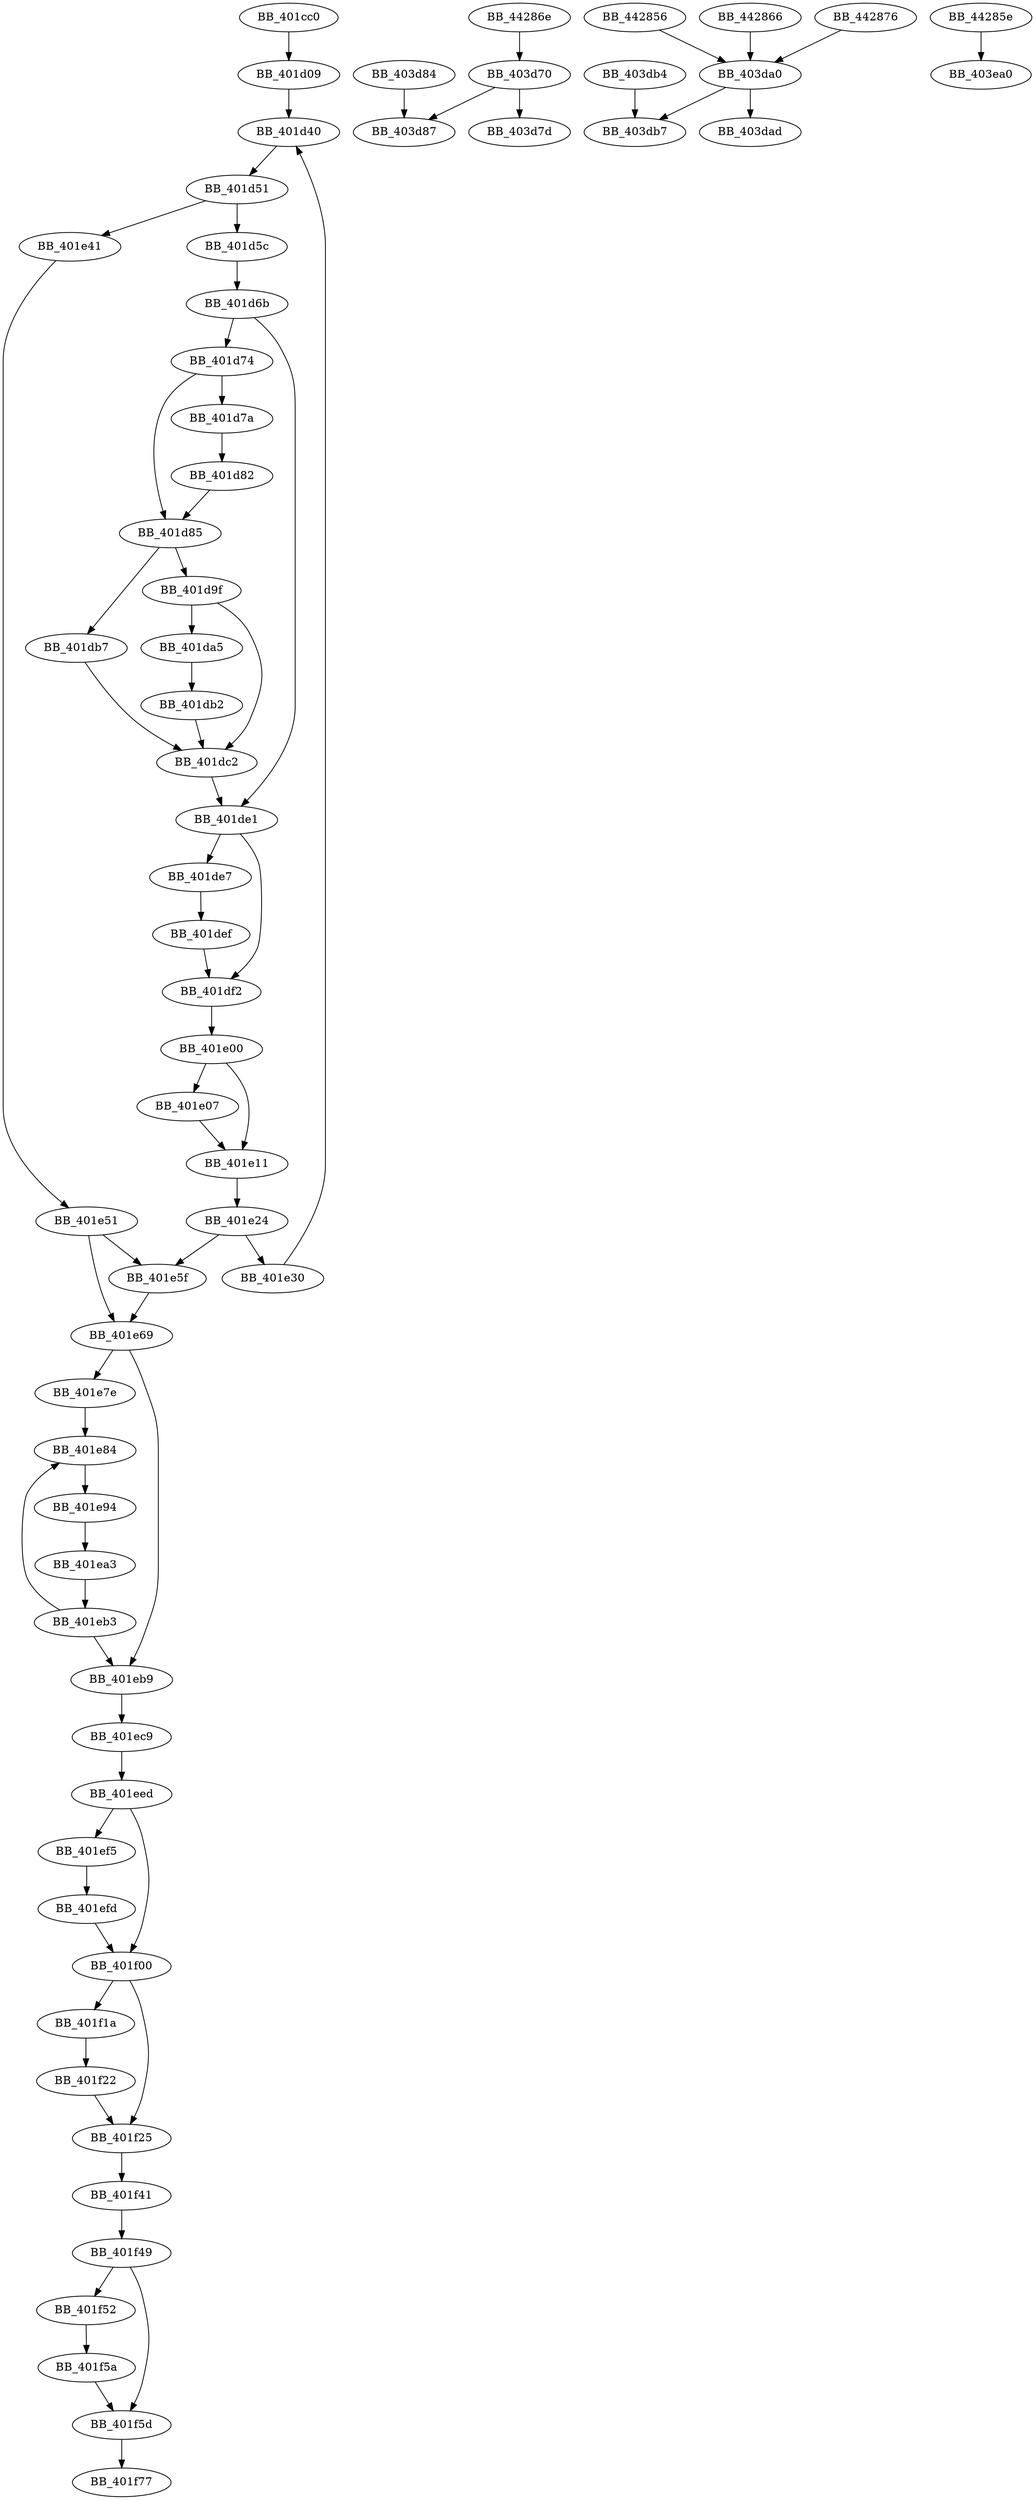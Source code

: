 DiGraph sub_401CC0{
BB_401cc0->BB_401d09
BB_401d09->BB_401d40
BB_401d40->BB_401d51
BB_401d51->BB_401d5c
BB_401d51->BB_401e41
BB_401d5c->BB_401d6b
BB_401d6b->BB_401d74
BB_401d6b->BB_401de1
BB_401d74->BB_401d7a
BB_401d74->BB_401d85
BB_401d7a->BB_401d82
BB_401d82->BB_401d85
BB_401d85->BB_401d9f
BB_401d85->BB_401db7
BB_401d9f->BB_401da5
BB_401d9f->BB_401dc2
BB_401da5->BB_401db2
BB_401db2->BB_401dc2
BB_401db7->BB_401dc2
BB_401dc2->BB_401de1
BB_401de1->BB_401de7
BB_401de1->BB_401df2
BB_401de7->BB_401def
BB_401def->BB_401df2
BB_401df2->BB_401e00
BB_401e00->BB_401e07
BB_401e00->BB_401e11
BB_401e07->BB_401e11
BB_401e11->BB_401e24
BB_401e24->BB_401e30
BB_401e24->BB_401e5f
BB_401e30->BB_401d40
BB_401e41->BB_401e51
BB_401e51->BB_401e5f
BB_401e51->BB_401e69
BB_401e5f->BB_401e69
BB_401e69->BB_401e7e
BB_401e69->BB_401eb9
BB_401e7e->BB_401e84
BB_401e84->BB_401e94
BB_401e94->BB_401ea3
BB_401ea3->BB_401eb3
BB_401eb3->BB_401e84
BB_401eb3->BB_401eb9
BB_401eb9->BB_401ec9
BB_401ec9->BB_401eed
BB_401eed->BB_401ef5
BB_401eed->BB_401f00
BB_401ef5->BB_401efd
BB_401efd->BB_401f00
BB_401f00->BB_401f1a
BB_401f00->BB_401f25
BB_401f1a->BB_401f22
BB_401f22->BB_401f25
BB_401f25->BB_401f41
BB_401f41->BB_401f49
BB_401f49->BB_401f52
BB_401f49->BB_401f5d
BB_401f52->BB_401f5a
BB_401f5a->BB_401f5d
BB_401f5d->BB_401f77
BB_403d70->BB_403d7d
BB_403d70->BB_403d87
BB_403d84->BB_403d87
BB_403da0->BB_403dad
BB_403da0->BB_403db7
BB_403db4->BB_403db7
BB_442856->BB_403da0
BB_44285e->BB_403ea0
BB_442866->BB_403da0
BB_44286e->BB_403d70
BB_442876->BB_403da0
}
